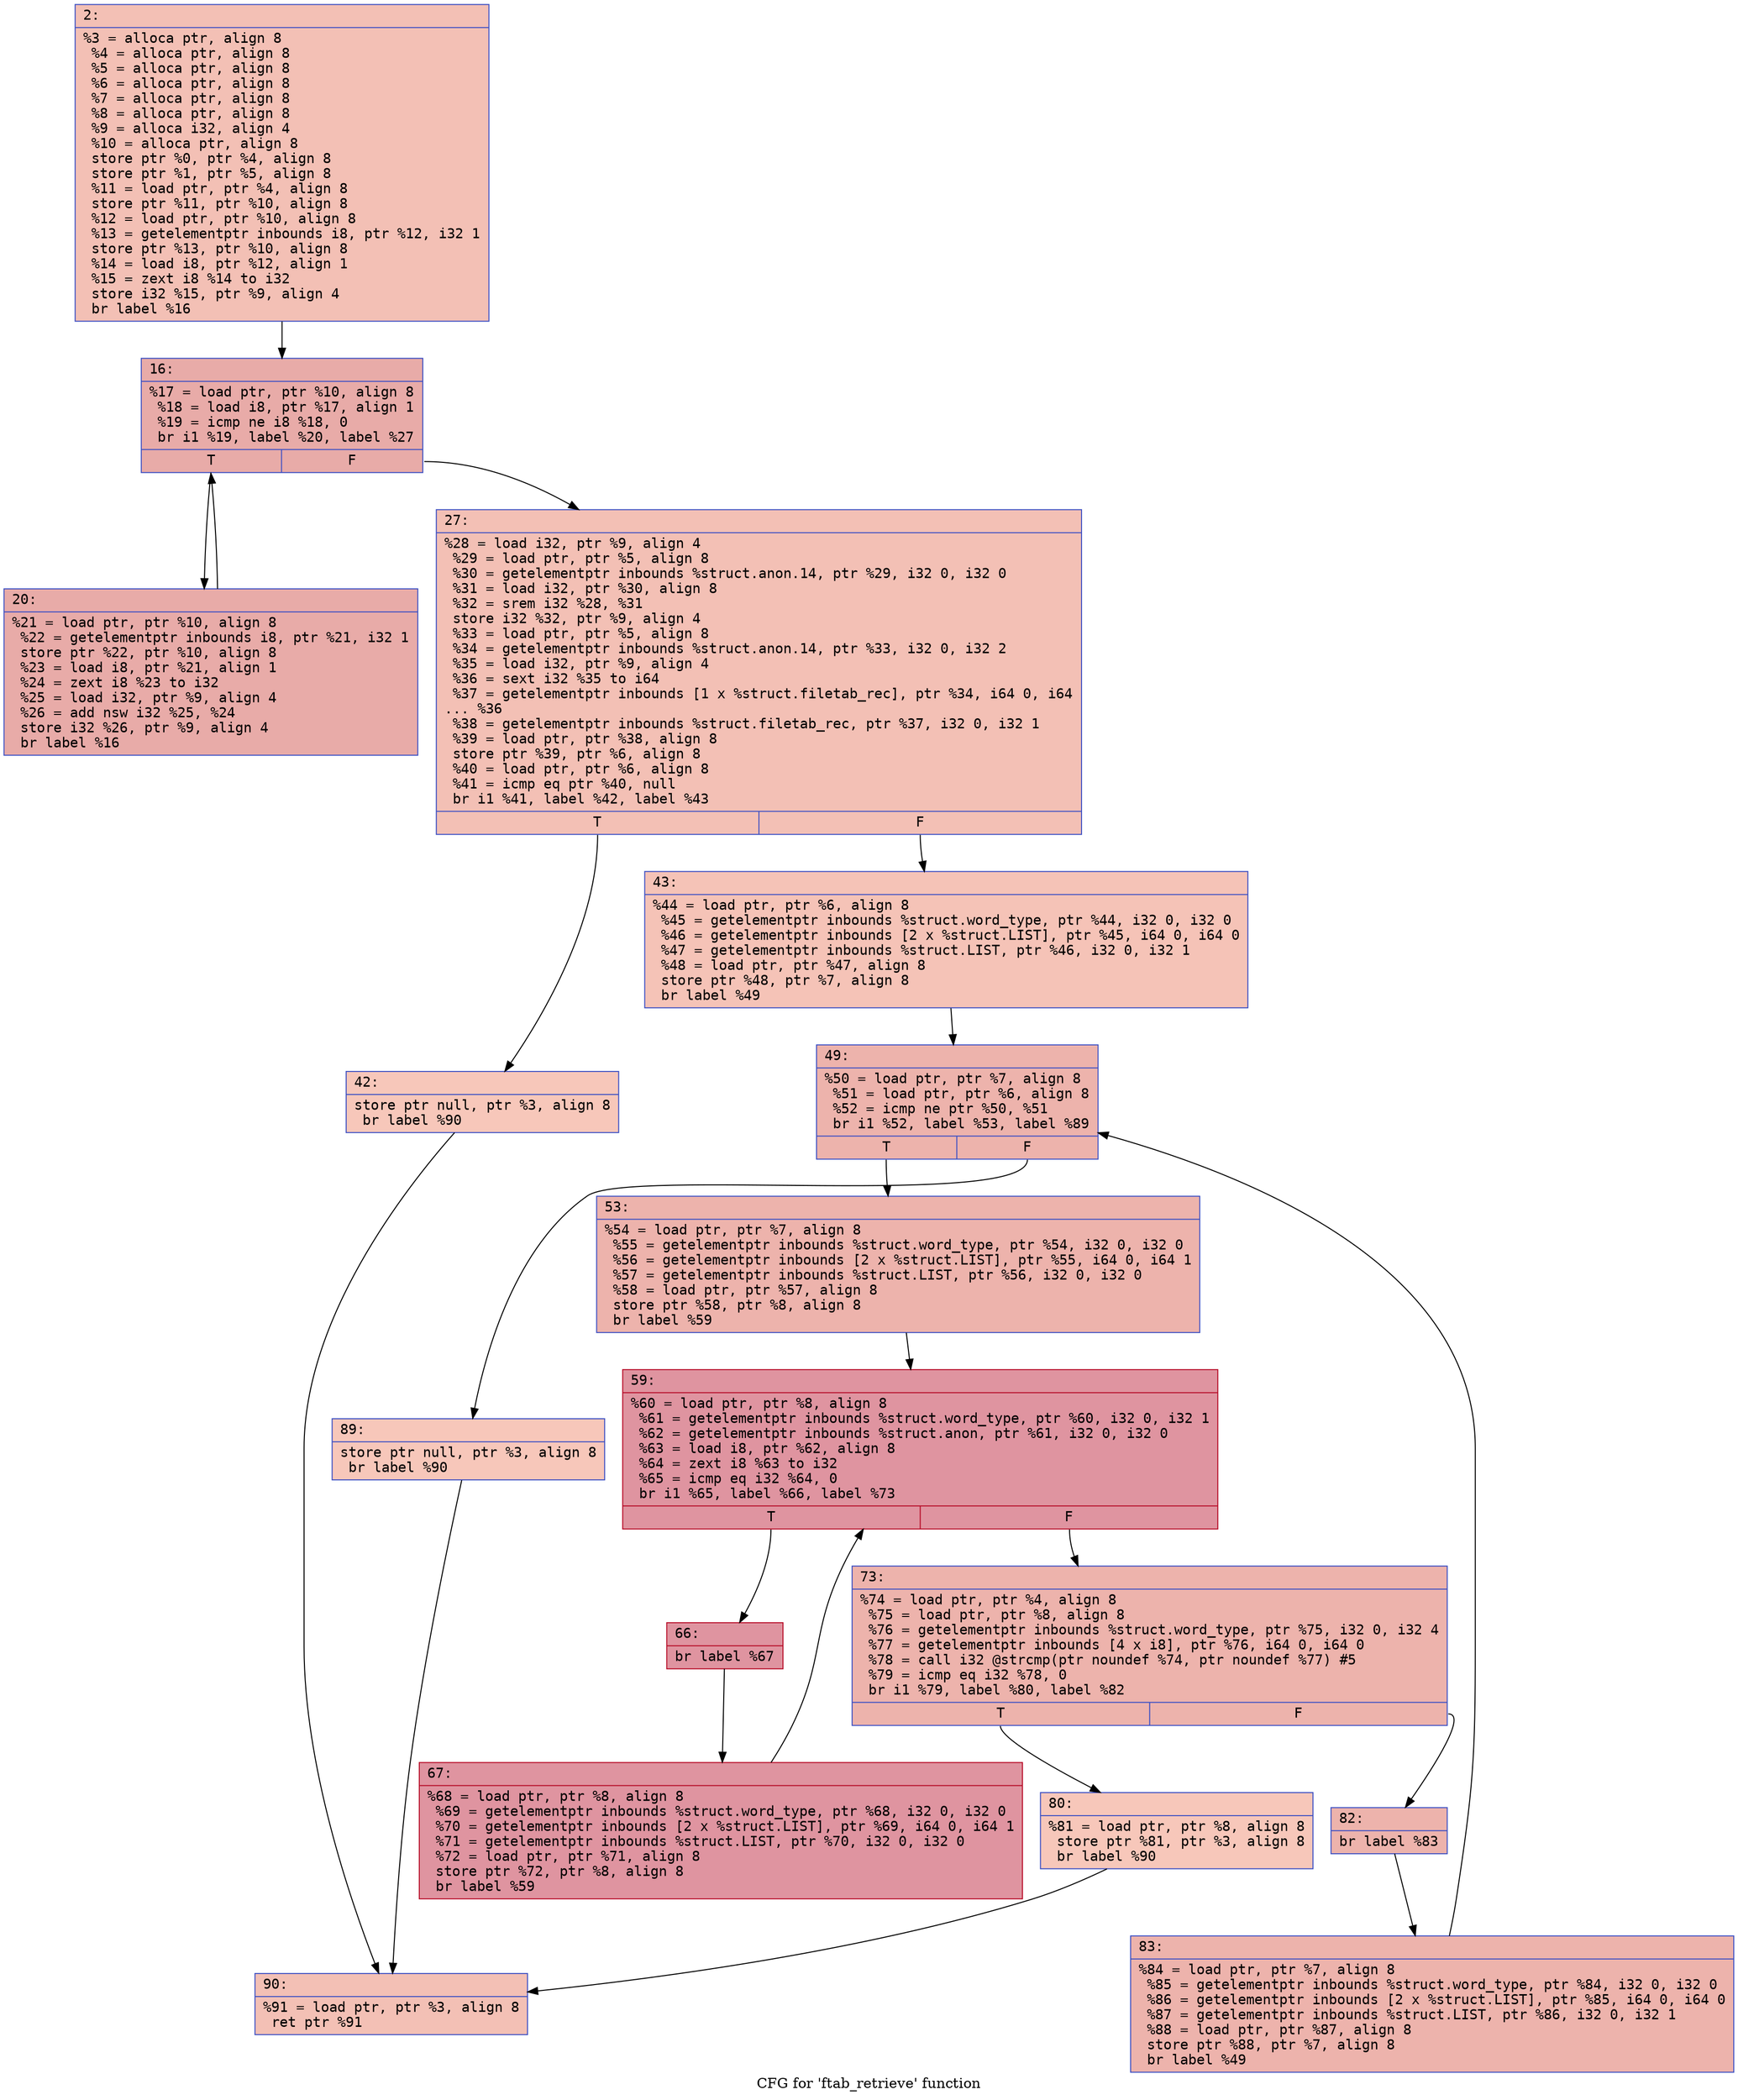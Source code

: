 digraph "CFG for 'ftab_retrieve' function" {
	label="CFG for 'ftab_retrieve' function";

	Node0x6000039999a0 [shape=record,color="#3d50c3ff", style=filled, fillcolor="#e5705870" fontname="Courier",label="{2:\l|  %3 = alloca ptr, align 8\l  %4 = alloca ptr, align 8\l  %5 = alloca ptr, align 8\l  %6 = alloca ptr, align 8\l  %7 = alloca ptr, align 8\l  %8 = alloca ptr, align 8\l  %9 = alloca i32, align 4\l  %10 = alloca ptr, align 8\l  store ptr %0, ptr %4, align 8\l  store ptr %1, ptr %5, align 8\l  %11 = load ptr, ptr %4, align 8\l  store ptr %11, ptr %10, align 8\l  %12 = load ptr, ptr %10, align 8\l  %13 = getelementptr inbounds i8, ptr %12, i32 1\l  store ptr %13, ptr %10, align 8\l  %14 = load i8, ptr %12, align 1\l  %15 = zext i8 %14 to i32\l  store i32 %15, ptr %9, align 4\l  br label %16\l}"];
	Node0x6000039999a0 -> Node0x6000039999f0[tooltip="2 -> 16\nProbability 100.00%" ];
	Node0x6000039999f0 [shape=record,color="#3d50c3ff", style=filled, fillcolor="#cc403a70" fontname="Courier",label="{16:\l|  %17 = load ptr, ptr %10, align 8\l  %18 = load i8, ptr %17, align 1\l  %19 = icmp ne i8 %18, 0\l  br i1 %19, label %20, label %27\l|{<s0>T|<s1>F}}"];
	Node0x6000039999f0:s0 -> Node0x600003999a40[tooltip="16 -> 20\nProbability 96.88%" ];
	Node0x6000039999f0:s1 -> Node0x600003999a90[tooltip="16 -> 27\nProbability 3.12%" ];
	Node0x600003999a40 [shape=record,color="#3d50c3ff", style=filled, fillcolor="#cc403a70" fontname="Courier",label="{20:\l|  %21 = load ptr, ptr %10, align 8\l  %22 = getelementptr inbounds i8, ptr %21, i32 1\l  store ptr %22, ptr %10, align 8\l  %23 = load i8, ptr %21, align 1\l  %24 = zext i8 %23 to i32\l  %25 = load i32, ptr %9, align 4\l  %26 = add nsw i32 %25, %24\l  store i32 %26, ptr %9, align 4\l  br label %16\l}"];
	Node0x600003999a40 -> Node0x6000039999f0[tooltip="20 -> 16\nProbability 100.00%" ];
	Node0x600003999a90 [shape=record,color="#3d50c3ff", style=filled, fillcolor="#e5705870" fontname="Courier",label="{27:\l|  %28 = load i32, ptr %9, align 4\l  %29 = load ptr, ptr %5, align 8\l  %30 = getelementptr inbounds %struct.anon.14, ptr %29, i32 0, i32 0\l  %31 = load i32, ptr %30, align 8\l  %32 = srem i32 %28, %31\l  store i32 %32, ptr %9, align 4\l  %33 = load ptr, ptr %5, align 8\l  %34 = getelementptr inbounds %struct.anon.14, ptr %33, i32 0, i32 2\l  %35 = load i32, ptr %9, align 4\l  %36 = sext i32 %35 to i64\l  %37 = getelementptr inbounds [1 x %struct.filetab_rec], ptr %34, i64 0, i64\l... %36\l  %38 = getelementptr inbounds %struct.filetab_rec, ptr %37, i32 0, i32 1\l  %39 = load ptr, ptr %38, align 8\l  store ptr %39, ptr %6, align 8\l  %40 = load ptr, ptr %6, align 8\l  %41 = icmp eq ptr %40, null\l  br i1 %41, label %42, label %43\l|{<s0>T|<s1>F}}"];
	Node0x600003999a90:s0 -> Node0x600003999ae0[tooltip="27 -> 42\nProbability 37.50%" ];
	Node0x600003999a90:s1 -> Node0x600003999b30[tooltip="27 -> 43\nProbability 62.50%" ];
	Node0x600003999ae0 [shape=record,color="#3d50c3ff", style=filled, fillcolor="#ec7f6370" fontname="Courier",label="{42:\l|  store ptr null, ptr %3, align 8\l  br label %90\l}"];
	Node0x600003999ae0 -> Node0x600003999ea0[tooltip="42 -> 90\nProbability 100.00%" ];
	Node0x600003999b30 [shape=record,color="#3d50c3ff", style=filled, fillcolor="#e8765c70" fontname="Courier",label="{43:\l|  %44 = load ptr, ptr %6, align 8\l  %45 = getelementptr inbounds %struct.word_type, ptr %44, i32 0, i32 0\l  %46 = getelementptr inbounds [2 x %struct.LIST], ptr %45, i64 0, i64 0\l  %47 = getelementptr inbounds %struct.LIST, ptr %46, i32 0, i32 1\l  %48 = load ptr, ptr %47, align 8\l  store ptr %48, ptr %7, align 8\l  br label %49\l}"];
	Node0x600003999b30 -> Node0x600003999b80[tooltip="43 -> 49\nProbability 100.00%" ];
	Node0x600003999b80 [shape=record,color="#3d50c3ff", style=filled, fillcolor="#d6524470" fontname="Courier",label="{49:\l|  %50 = load ptr, ptr %7, align 8\l  %51 = load ptr, ptr %6, align 8\l  %52 = icmp ne ptr %50, %51\l  br i1 %52, label %53, label %89\l|{<s0>T|<s1>F}}"];
	Node0x600003999b80:s0 -> Node0x600003999bd0[tooltip="49 -> 53\nProbability 96.88%" ];
	Node0x600003999b80:s1 -> Node0x600003999e50[tooltip="49 -> 89\nProbability 3.12%" ];
	Node0x600003999bd0 [shape=record,color="#3d50c3ff", style=filled, fillcolor="#d6524470" fontname="Courier",label="{53:\l|  %54 = load ptr, ptr %7, align 8\l  %55 = getelementptr inbounds %struct.word_type, ptr %54, i32 0, i32 0\l  %56 = getelementptr inbounds [2 x %struct.LIST], ptr %55, i64 0, i64 1\l  %57 = getelementptr inbounds %struct.LIST, ptr %56, i32 0, i32 0\l  %58 = load ptr, ptr %57, align 8\l  store ptr %58, ptr %8, align 8\l  br label %59\l}"];
	Node0x600003999bd0 -> Node0x600003999c20[tooltip="53 -> 59\nProbability 100.00%" ];
	Node0x600003999c20 [shape=record,color="#b70d28ff", style=filled, fillcolor="#b70d2870" fontname="Courier",label="{59:\l|  %60 = load ptr, ptr %8, align 8\l  %61 = getelementptr inbounds %struct.word_type, ptr %60, i32 0, i32 1\l  %62 = getelementptr inbounds %struct.anon, ptr %61, i32 0, i32 0\l  %63 = load i8, ptr %62, align 8\l  %64 = zext i8 %63 to i32\l  %65 = icmp eq i32 %64, 0\l  br i1 %65, label %66, label %73\l|{<s0>T|<s1>F}}"];
	Node0x600003999c20:s0 -> Node0x600003999c70[tooltip="59 -> 66\nProbability 96.88%" ];
	Node0x600003999c20:s1 -> Node0x600003999d10[tooltip="59 -> 73\nProbability 3.12%" ];
	Node0x600003999c70 [shape=record,color="#b70d28ff", style=filled, fillcolor="#b70d2870" fontname="Courier",label="{66:\l|  br label %67\l}"];
	Node0x600003999c70 -> Node0x600003999cc0[tooltip="66 -> 67\nProbability 100.00%" ];
	Node0x600003999cc0 [shape=record,color="#b70d28ff", style=filled, fillcolor="#b70d2870" fontname="Courier",label="{67:\l|  %68 = load ptr, ptr %8, align 8\l  %69 = getelementptr inbounds %struct.word_type, ptr %68, i32 0, i32 0\l  %70 = getelementptr inbounds [2 x %struct.LIST], ptr %69, i64 0, i64 1\l  %71 = getelementptr inbounds %struct.LIST, ptr %70, i32 0, i32 0\l  %72 = load ptr, ptr %71, align 8\l  store ptr %72, ptr %8, align 8\l  br label %59\l}"];
	Node0x600003999cc0 -> Node0x600003999c20[tooltip="67 -> 59\nProbability 100.00%" ];
	Node0x600003999d10 [shape=record,color="#3d50c3ff", style=filled, fillcolor="#d6524470" fontname="Courier",label="{73:\l|  %74 = load ptr, ptr %4, align 8\l  %75 = load ptr, ptr %8, align 8\l  %76 = getelementptr inbounds %struct.word_type, ptr %75, i32 0, i32 4\l  %77 = getelementptr inbounds [4 x i8], ptr %76, i64 0, i64 0\l  %78 = call i32 @strcmp(ptr noundef %74, ptr noundef %77) #5\l  %79 = icmp eq i32 %78, 0\l  br i1 %79, label %80, label %82\l|{<s0>T|<s1>F}}"];
	Node0x600003999d10:s0 -> Node0x600003999d60[tooltip="73 -> 80\nProbability 3.12%" ];
	Node0x600003999d10:s1 -> Node0x600003999db0[tooltip="73 -> 82\nProbability 96.88%" ];
	Node0x600003999d60 [shape=record,color="#3d50c3ff", style=filled, fillcolor="#ec7f6370" fontname="Courier",label="{80:\l|  %81 = load ptr, ptr %8, align 8\l  store ptr %81, ptr %3, align 8\l  br label %90\l}"];
	Node0x600003999d60 -> Node0x600003999ea0[tooltip="80 -> 90\nProbability 100.00%" ];
	Node0x600003999db0 [shape=record,color="#3d50c3ff", style=filled, fillcolor="#d6524470" fontname="Courier",label="{82:\l|  br label %83\l}"];
	Node0x600003999db0 -> Node0x600003999e00[tooltip="82 -> 83\nProbability 100.00%" ];
	Node0x600003999e00 [shape=record,color="#3d50c3ff", style=filled, fillcolor="#d6524470" fontname="Courier",label="{83:\l|  %84 = load ptr, ptr %7, align 8\l  %85 = getelementptr inbounds %struct.word_type, ptr %84, i32 0, i32 0\l  %86 = getelementptr inbounds [2 x %struct.LIST], ptr %85, i64 0, i64 0\l  %87 = getelementptr inbounds %struct.LIST, ptr %86, i32 0, i32 1\l  %88 = load ptr, ptr %87, align 8\l  store ptr %88, ptr %7, align 8\l  br label %49\l}"];
	Node0x600003999e00 -> Node0x600003999b80[tooltip="83 -> 49\nProbability 100.00%" ];
	Node0x600003999e50 [shape=record,color="#3d50c3ff", style=filled, fillcolor="#ec7f6370" fontname="Courier",label="{89:\l|  store ptr null, ptr %3, align 8\l  br label %90\l}"];
	Node0x600003999e50 -> Node0x600003999ea0[tooltip="89 -> 90\nProbability 100.00%" ];
	Node0x600003999ea0 [shape=record,color="#3d50c3ff", style=filled, fillcolor="#e5705870" fontname="Courier",label="{90:\l|  %91 = load ptr, ptr %3, align 8\l  ret ptr %91\l}"];
}

